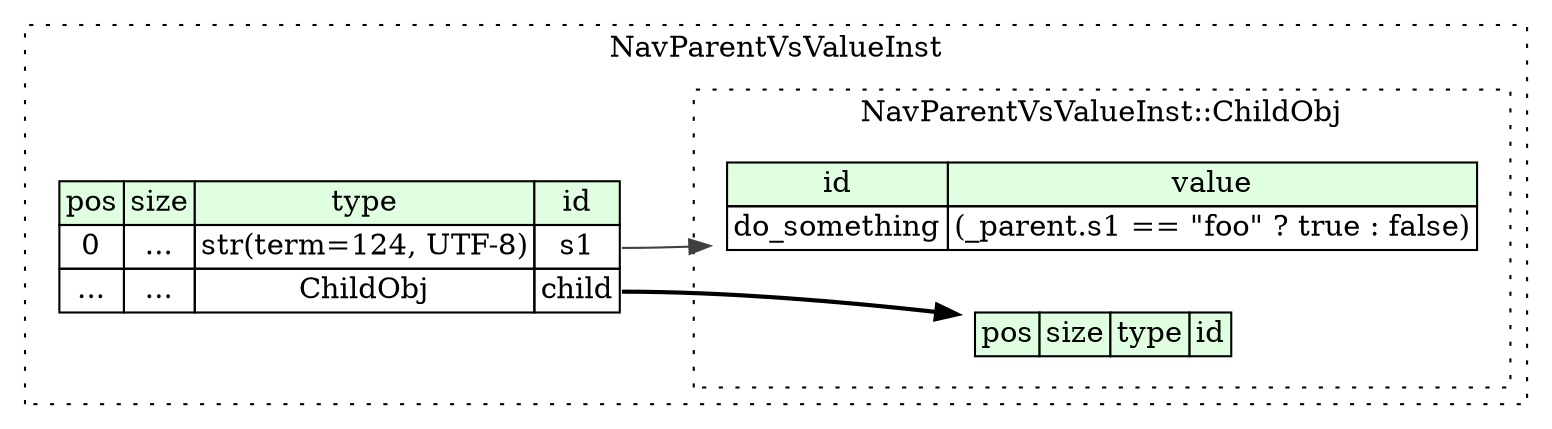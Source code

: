digraph {
	rankdir=LR;
	node [shape=plaintext];
	subgraph cluster__nav_parent_vs_value_inst {
		label="NavParentVsValueInst";
		graph[style=dotted];

		nav_parent_vs_value_inst__seq [label=<<TABLE BORDER="0" CELLBORDER="1" CELLSPACING="0">
			<TR><TD BGCOLOR="#E0FFE0">pos</TD><TD BGCOLOR="#E0FFE0">size</TD><TD BGCOLOR="#E0FFE0">type</TD><TD BGCOLOR="#E0FFE0">id</TD></TR>
			<TR><TD PORT="s1_pos">0</TD><TD PORT="s1_size">...</TD><TD>str(term=124, UTF-8)</TD><TD PORT="s1_type">s1</TD></TR>
			<TR><TD PORT="child_pos">...</TD><TD PORT="child_size">...</TD><TD>ChildObj</TD><TD PORT="child_type">child</TD></TR>
		</TABLE>>];
		subgraph cluster__child_obj {
			label="NavParentVsValueInst::ChildObj";
			graph[style=dotted];

			child_obj__seq [label=<<TABLE BORDER="0" CELLBORDER="1" CELLSPACING="0">
				<TR><TD BGCOLOR="#E0FFE0">pos</TD><TD BGCOLOR="#E0FFE0">size</TD><TD BGCOLOR="#E0FFE0">type</TD><TD BGCOLOR="#E0FFE0">id</TD></TR>
			</TABLE>>];
			child_obj__inst__do_something [label=<<TABLE BORDER="0" CELLBORDER="1" CELLSPACING="0">
				<TR><TD BGCOLOR="#E0FFE0">id</TD><TD BGCOLOR="#E0FFE0">value</TD></TR>
				<TR><TD>do_something</TD><TD>(_parent.s1 == &quot;foo&quot; ? true : false)</TD></TR>
			</TABLE>>];
		}
	}
	nav_parent_vs_value_inst__seq:child_type -> child_obj__seq [style=bold];
	nav_parent_vs_value_inst__seq:s1_type -> child_obj__inst__do_something [color="#404040"];
}
